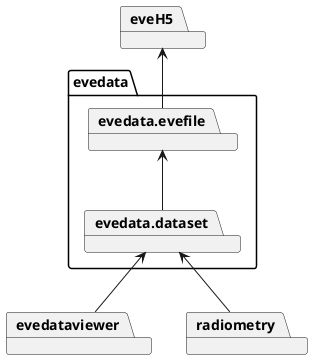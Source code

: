 @startuml

package evedata {

package evedata.evefile {
}

package evedata.dataset {
}

}

evedata.evefile <-- evedata.dataset

package eveH5
eveH5 <-- evedata.evefile

package evedataviewer
package radiometry

evedata.dataset <-- evedataviewer
evedata.dataset <-- radiometry
@enduml
